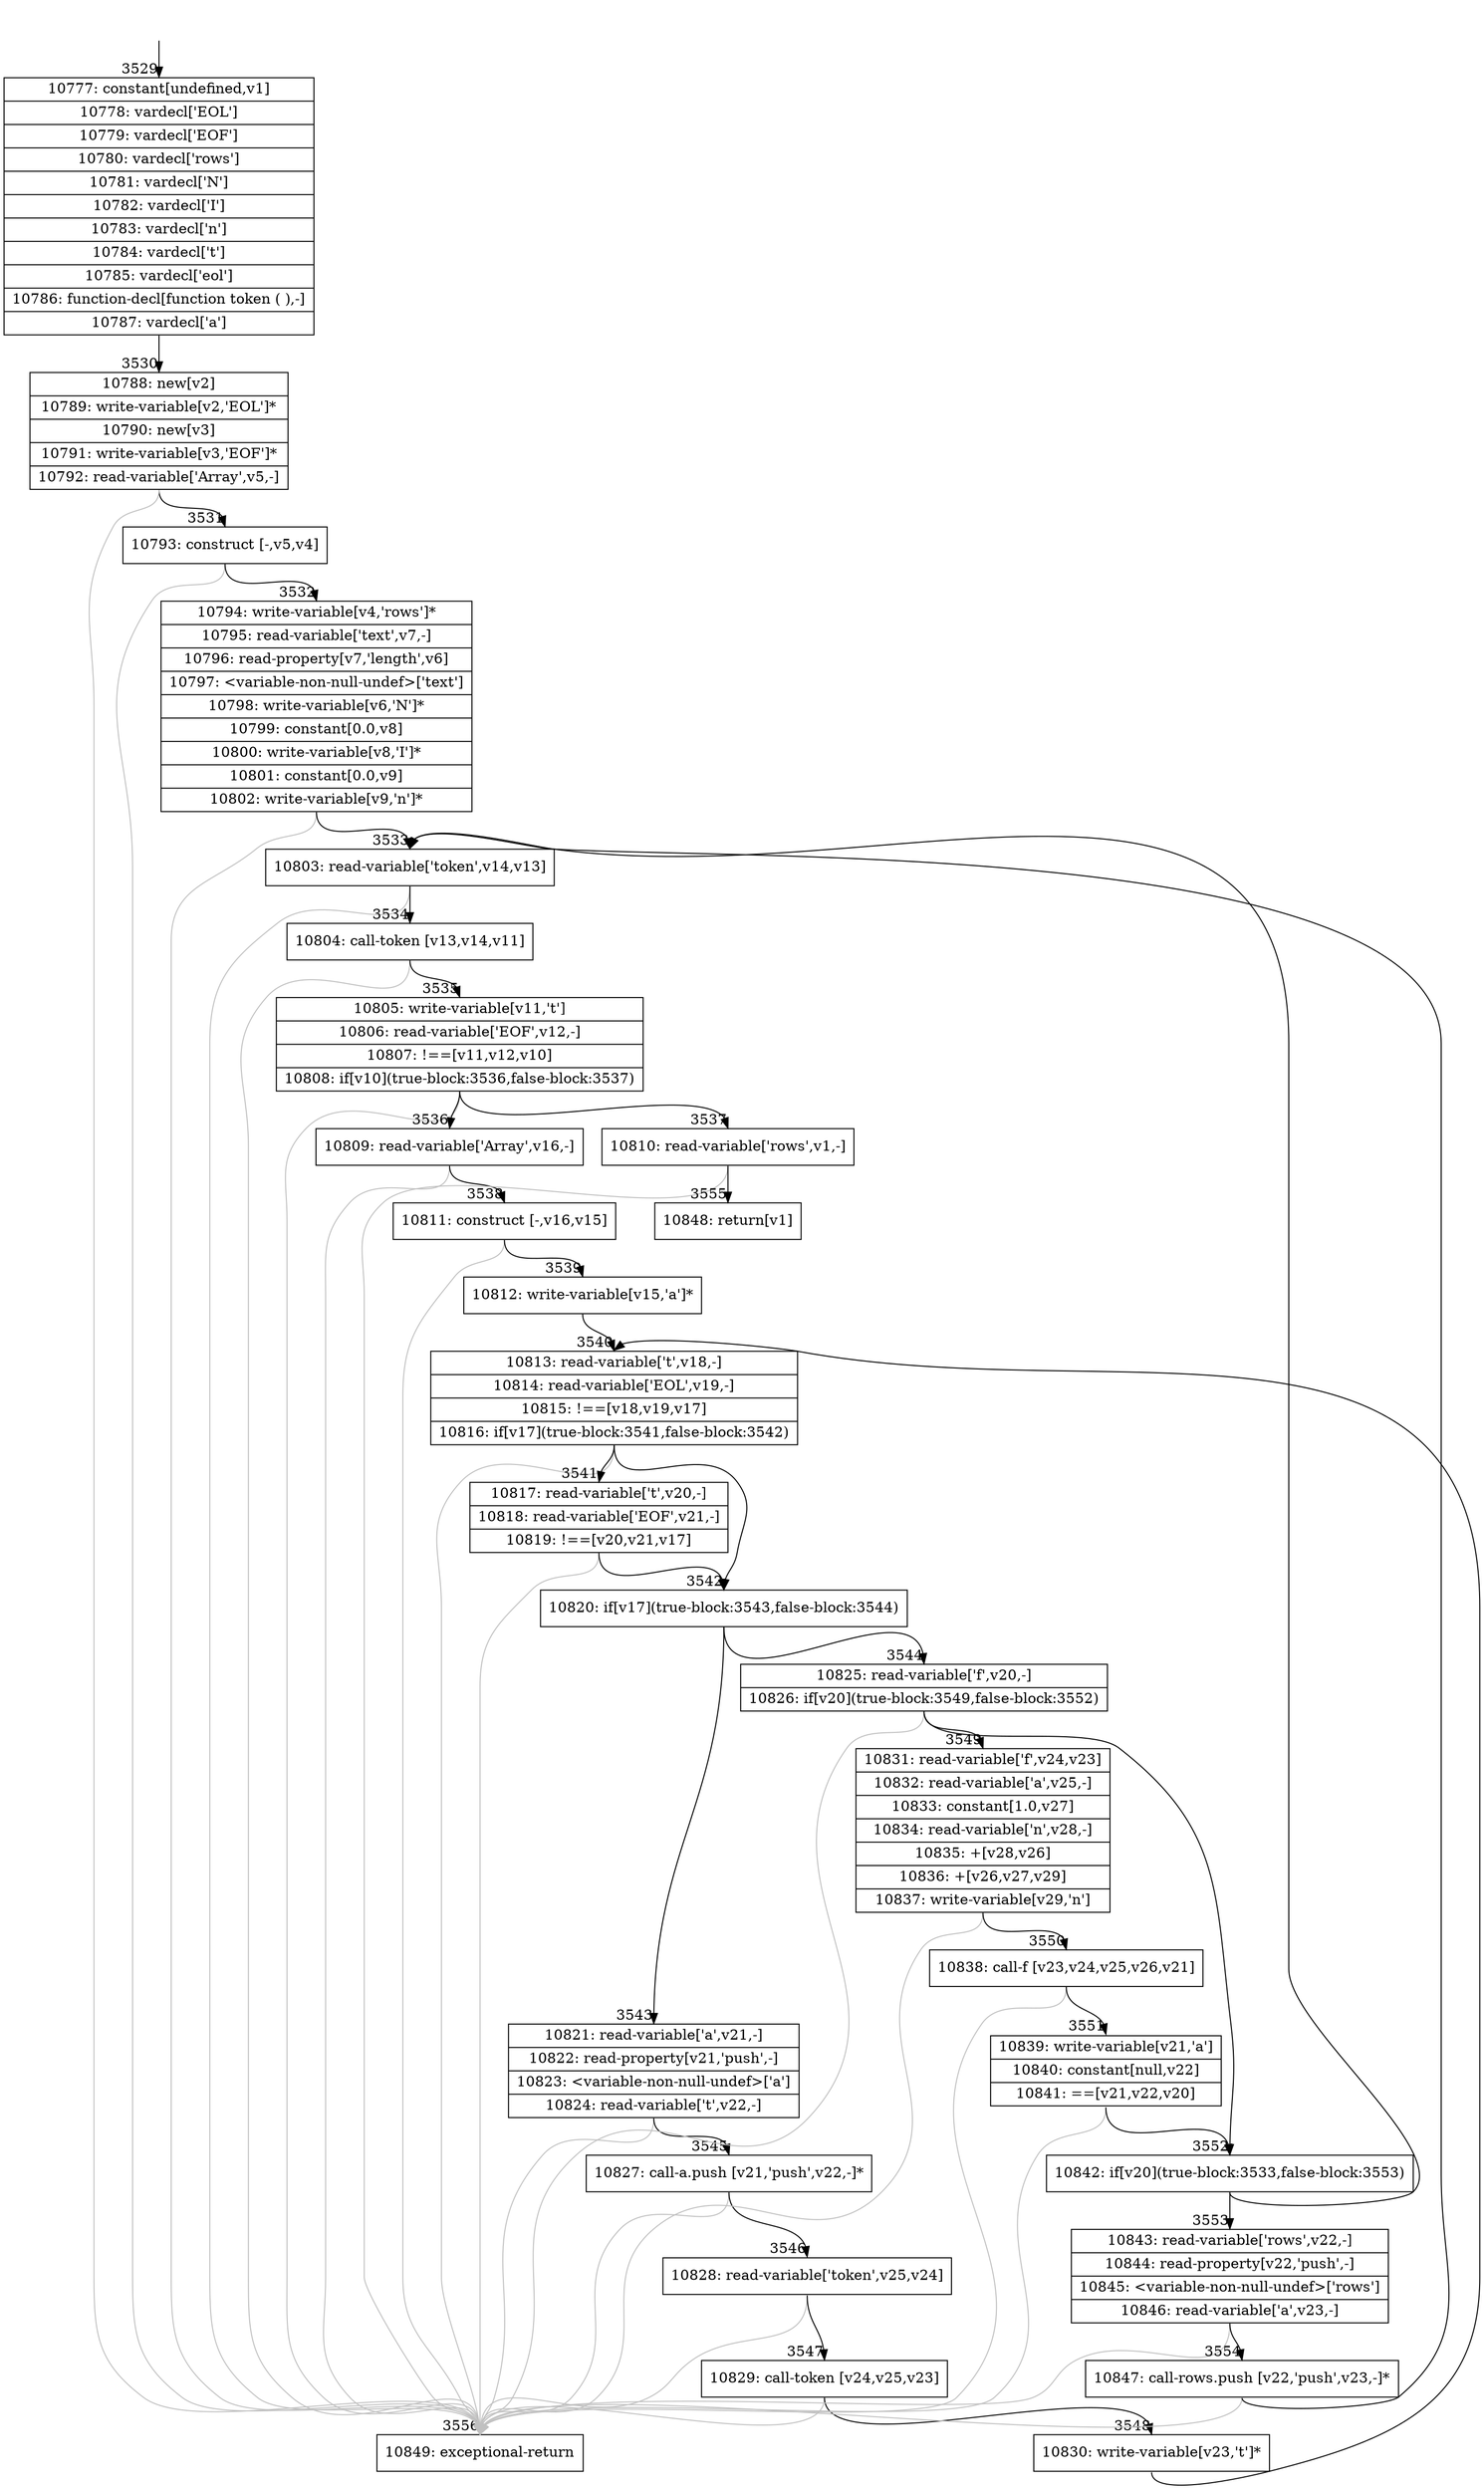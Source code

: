 digraph {
rankdir="TD"
BB_entry326[shape=none,label=""];
BB_entry326 -> BB3529 [tailport=s, headport=n, headlabel="    3529"]
BB3529 [shape=record label="{10777: constant[undefined,v1]|10778: vardecl['EOL']|10779: vardecl['EOF']|10780: vardecl['rows']|10781: vardecl['N']|10782: vardecl['I']|10783: vardecl['n']|10784: vardecl['t']|10785: vardecl['eol']|10786: function-decl[function token ( ),-]|10787: vardecl['a']}" ] 
BB3529 -> BB3530 [tailport=s, headport=n, headlabel="      3530"]
BB3530 [shape=record label="{10788: new[v2]|10789: write-variable[v2,'EOL']*|10790: new[v3]|10791: write-variable[v3,'EOF']*|10792: read-variable['Array',v5,-]}" ] 
BB3530 -> BB3531 [tailport=s, headport=n, headlabel="      3531"]
BB3530 -> BB3556 [tailport=s, headport=n, color=gray, headlabel="      3556"]
BB3531 [shape=record label="{10793: construct [-,v5,v4]}" ] 
BB3531 -> BB3532 [tailport=s, headport=n, headlabel="      3532"]
BB3531 -> BB3556 [tailport=s, headport=n, color=gray]
BB3532 [shape=record label="{10794: write-variable[v4,'rows']*|10795: read-variable['text',v7,-]|10796: read-property[v7,'length',v6]|10797: \<variable-non-null-undef\>['text']|10798: write-variable[v6,'N']*|10799: constant[0.0,v8]|10800: write-variable[v8,'I']*|10801: constant[0.0,v9]|10802: write-variable[v9,'n']*}" ] 
BB3532 -> BB3533 [tailport=s, headport=n, headlabel="      3533"]
BB3532 -> BB3556 [tailport=s, headport=n, color=gray]
BB3533 [shape=record label="{10803: read-variable['token',v14,v13]}" ] 
BB3533 -> BB3534 [tailport=s, headport=n, headlabel="      3534"]
BB3533 -> BB3556 [tailport=s, headport=n, color=gray]
BB3534 [shape=record label="{10804: call-token [v13,v14,v11]}" ] 
BB3534 -> BB3535 [tailport=s, headport=n, headlabel="      3535"]
BB3534 -> BB3556 [tailport=s, headport=n, color=gray]
BB3535 [shape=record label="{10805: write-variable[v11,'t']|10806: read-variable['EOF',v12,-]|10807: !==[v11,v12,v10]|10808: if[v10](true-block:3536,false-block:3537)}" ] 
BB3535 -> BB3536 [tailport=s, headport=n, headlabel="      3536"]
BB3535 -> BB3537 [tailport=s, headport=n, headlabel="      3537"]
BB3535 -> BB3556 [tailport=s, headport=n, color=gray]
BB3536 [shape=record label="{10809: read-variable['Array',v16,-]}" ] 
BB3536 -> BB3538 [tailport=s, headport=n, headlabel="      3538"]
BB3536 -> BB3556 [tailport=s, headport=n, color=gray]
BB3537 [shape=record label="{10810: read-variable['rows',v1,-]}" ] 
BB3537 -> BB3555 [tailport=s, headport=n, headlabel="      3555"]
BB3537 -> BB3556 [tailport=s, headport=n, color=gray]
BB3538 [shape=record label="{10811: construct [-,v16,v15]}" ] 
BB3538 -> BB3539 [tailport=s, headport=n, headlabel="      3539"]
BB3538 -> BB3556 [tailport=s, headport=n, color=gray]
BB3539 [shape=record label="{10812: write-variable[v15,'a']*}" ] 
BB3539 -> BB3540 [tailport=s, headport=n, headlabel="      3540"]
BB3540 [shape=record label="{10813: read-variable['t',v18,-]|10814: read-variable['EOL',v19,-]|10815: !==[v18,v19,v17]|10816: if[v17](true-block:3541,false-block:3542)}" ] 
BB3540 -> BB3542 [tailport=s, headport=n, headlabel="      3542"]
BB3540 -> BB3541 [tailport=s, headport=n, headlabel="      3541"]
BB3540 -> BB3556 [tailport=s, headport=n, color=gray]
BB3541 [shape=record label="{10817: read-variable['t',v20,-]|10818: read-variable['EOF',v21,-]|10819: !==[v20,v21,v17]}" ] 
BB3541 -> BB3542 [tailport=s, headport=n]
BB3541 -> BB3556 [tailport=s, headport=n, color=gray]
BB3542 [shape=record label="{10820: if[v17](true-block:3543,false-block:3544)}" ] 
BB3542 -> BB3543 [tailport=s, headport=n, headlabel="      3543"]
BB3542 -> BB3544 [tailport=s, headport=n, headlabel="      3544"]
BB3543 [shape=record label="{10821: read-variable['a',v21,-]|10822: read-property[v21,'push',-]|10823: \<variable-non-null-undef\>['a']|10824: read-variable['t',v22,-]}" ] 
BB3543 -> BB3545 [tailport=s, headport=n, headlabel="      3545"]
BB3543 -> BB3556 [tailport=s, headport=n, color=gray]
BB3544 [shape=record label="{10825: read-variable['f',v20,-]|10826: if[v20](true-block:3549,false-block:3552)}" ] 
BB3544 -> BB3552 [tailport=s, headport=n, headlabel="      3552"]
BB3544 -> BB3549 [tailport=s, headport=n, headlabel="      3549"]
BB3544 -> BB3556 [tailport=s, headport=n, color=gray]
BB3545 [shape=record label="{10827: call-a.push [v21,'push',v22,-]*}" ] 
BB3545 -> BB3546 [tailport=s, headport=n, headlabel="      3546"]
BB3545 -> BB3556 [tailport=s, headport=n, color=gray]
BB3546 [shape=record label="{10828: read-variable['token',v25,v24]}" ] 
BB3546 -> BB3547 [tailport=s, headport=n, headlabel="      3547"]
BB3546 -> BB3556 [tailport=s, headport=n, color=gray]
BB3547 [shape=record label="{10829: call-token [v24,v25,v23]}" ] 
BB3547 -> BB3548 [tailport=s, headport=n, headlabel="      3548"]
BB3547 -> BB3556 [tailport=s, headport=n, color=gray]
BB3548 [shape=record label="{10830: write-variable[v23,'t']*}" ] 
BB3548 -> BB3540 [tailport=s, headport=n]
BB3549 [shape=record label="{10831: read-variable['f',v24,v23]|10832: read-variable['a',v25,-]|10833: constant[1.0,v27]|10834: read-variable['n',v28,-]|10835: +[v28,v26]|10836: +[v26,v27,v29]|10837: write-variable[v29,'n']}" ] 
BB3549 -> BB3550 [tailport=s, headport=n, headlabel="      3550"]
BB3549 -> BB3556 [tailport=s, headport=n, color=gray]
BB3550 [shape=record label="{10838: call-f [v23,v24,v25,v26,v21]}" ] 
BB3550 -> BB3551 [tailport=s, headport=n, headlabel="      3551"]
BB3550 -> BB3556 [tailport=s, headport=n, color=gray]
BB3551 [shape=record label="{10839: write-variable[v21,'a']|10840: constant[null,v22]|10841: ==[v21,v22,v20]}" ] 
BB3551 -> BB3552 [tailport=s, headport=n]
BB3551 -> BB3556 [tailport=s, headport=n, color=gray]
BB3552 [shape=record label="{10842: if[v20](true-block:3533,false-block:3553)}" ] 
BB3552 -> BB3533 [tailport=s, headport=n]
BB3552 -> BB3553 [tailport=s, headport=n, headlabel="      3553"]
BB3553 [shape=record label="{10843: read-variable['rows',v22,-]|10844: read-property[v22,'push',-]|10845: \<variable-non-null-undef\>['rows']|10846: read-variable['a',v23,-]}" ] 
BB3553 -> BB3554 [tailport=s, headport=n, headlabel="      3554"]
BB3553 -> BB3556 [tailport=s, headport=n, color=gray]
BB3554 [shape=record label="{10847: call-rows.push [v22,'push',v23,-]*}" ] 
BB3554 -> BB3533 [tailport=s, headport=n]
BB3554 -> BB3556 [tailport=s, headport=n, color=gray]
BB3555 [shape=record label="{10848: return[v1]}" ] 
BB3556 [shape=record label="{10849: exceptional-return}" ] 
//#$~ 2087
}
